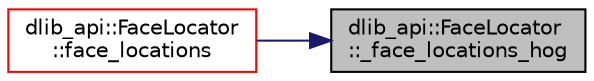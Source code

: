 digraph "dlib_api::FaceLocator::_face_locations_hog"
{
 // LATEX_PDF_SIZE
  edge [fontname="Helvetica",fontsize="10",labelfontname="Helvetica",labelfontsize="10"];
  node [fontname="Helvetica",fontsize="10",shape=record];
  rankdir="RL";
  Node1 [label="dlib_api::FaceLocator\l::_face_locations_hog",height=0.2,width=0.4,color="black", fillcolor="grey75", style="filled", fontcolor="black",tooltip=" "];
  Node1 -> Node2 [dir="back",color="midnightblue",fontsize="10",style="solid",fontname="Helvetica"];
  Node2 [label="dlib_api::FaceLocator\l::face_locations",height=0.2,width=0.4,color="red", fillcolor="white", style="filled",URL="$classdlib__api_1_1_face_locator.html#ad2cfc7bff8535383c0a6e05e78404d86",tooltip=" "];
}
